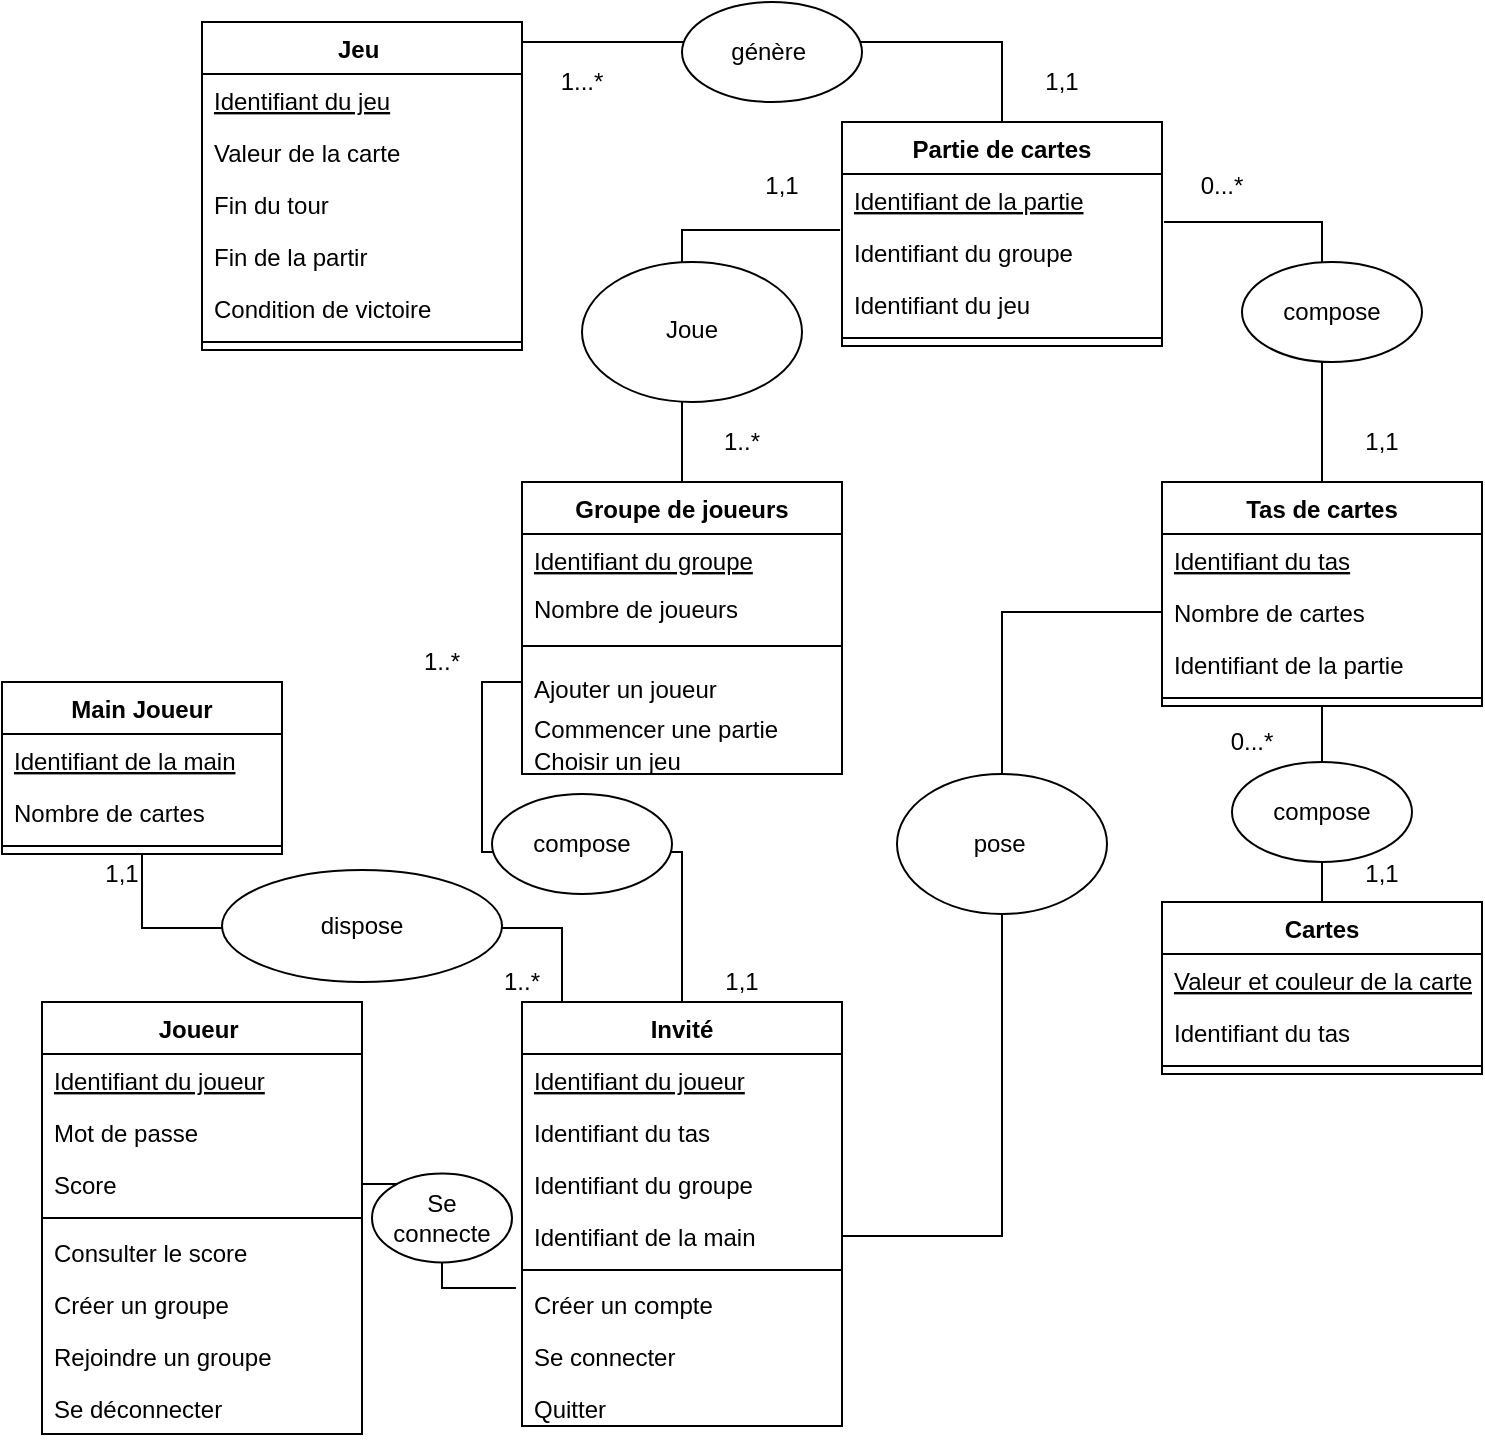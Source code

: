 <mxfile version="13.7.7" type="google"><diagram id="IZZcUBTdPEAsLyVhiu9o" name="Page-1"><mxGraphModel dx="1422" dy="790" grid="0" gridSize="10" guides="1" tooltips="1" connect="1" arrows="1" fold="1" page="1" pageScale="1" pageWidth="827" pageHeight="1169" background="#ffffff" math="0" shadow="0"><root><mxCell id="0"/><mxCell id="1" parent="0"/><mxCell id="pMFm4597X8_Z9436vxBB-1" style="edgeStyle=orthogonalEdgeStyle;rounded=0;orthogonalLoop=1;jettySize=auto;html=1;entryX=-0.006;entryY=0.077;entryDx=0;entryDy=0;entryPerimeter=0;endArrow=none;endFill=0;endSize=8;strokeWidth=1;" parent="1" source="pMFm4597X8_Z9436vxBB-17" target="pMFm4597X8_Z9436vxBB-14" edge="1"><mxGeometry relative="1" as="geometry"/></mxCell><mxCell id="pMFm4597X8_Z9436vxBB-2" style="edgeStyle=orthogonalEdgeStyle;rounded=0;orthogonalLoop=1;jettySize=auto;html=1;entryX=1.006;entryY=0.923;entryDx=0;entryDy=0;entryPerimeter=0;endArrow=none;endFill=0;endSize=8;strokeWidth=1;" parent="1" source="pMFm4597X8_Z9436vxBB-24" target="pMFm4597X8_Z9436vxBB-13" edge="1"><mxGeometry relative="1" as="geometry"/></mxCell><mxCell id="pMFm4597X8_Z9436vxBB-3" style="edgeStyle=orthogonalEdgeStyle;rounded=0;orthogonalLoop=1;jettySize=auto;html=1;exitX=0.5;exitY=0;exitDx=0;exitDy=0;entryX=0.5;entryY=1;entryDx=0;entryDy=0;endArrow=none;endFill=0;strokeWidth=1;endSize=8;" parent="1" source="pMFm4597X8_Z9436vxBB-29" target="pMFm4597X8_Z9436vxBB-24" edge="1"><mxGeometry relative="1" as="geometry"/></mxCell><mxCell id="pMFm4597X8_Z9436vxBB-4" style="edgeStyle=orthogonalEdgeStyle;rounded=0;orthogonalLoop=1;jettySize=auto;html=1;exitX=0.5;exitY=0;exitDx=0;exitDy=0;entryX=0;entryY=0.5;entryDx=0;entryDy=0;endArrow=none;endFill=0;endSize=9;strokeWidth=1;fontSize=21;" parent="1" source="pMFm4597X8_Z9436vxBB-49" target="pMFm4597X8_Z9436vxBB-21" edge="1"><mxGeometry relative="1" as="geometry"/></mxCell><mxCell id="pMFm4597X8_Z9436vxBB-5" style="edgeStyle=orthogonalEdgeStyle;rounded=0;orthogonalLoop=1;jettySize=auto;html=1;exitX=1;exitY=0.5;exitDx=0;exitDy=0;entryX=-0.019;entryY=0.192;entryDx=0;entryDy=0;entryPerimeter=0;endArrow=none;endFill=0;endSize=9;strokeWidth=1;fontSize=21;" parent="1" source="pMFm4597X8_Z9436vxBB-43" target="pMFm4597X8_Z9436vxBB-55" edge="1"><mxGeometry relative="1" as="geometry"/></mxCell><mxCell id="pMFm4597X8_Z9436vxBB-6" style="edgeStyle=orthogonalEdgeStyle;rounded=0;orthogonalLoop=1;jettySize=auto;html=1;exitX=1;exitY=0.5;exitDx=0;exitDy=0;entryX=0;entryY=0.5;entryDx=0;entryDy=0;endArrow=none;endFill=0;endSize=9;strokeWidth=1;fontSize=21;" parent="1" source="pMFm4597X8_Z9436vxBB-53" target="pMFm4597X8_Z9436vxBB-26" edge="1"><mxGeometry relative="1" as="geometry"/></mxCell><mxCell id="pMFm4597X8_Z9436vxBB-7" style="edgeStyle=orthogonalEdgeStyle;rounded=0;orthogonalLoop=1;jettySize=auto;html=1;exitX=0.5;exitY=1;exitDx=0;exitDy=0;entryX=0.125;entryY=0;entryDx=0;entryDy=0;entryPerimeter=0;endArrow=none;endFill=0;endSize=9;strokeWidth=1;fontSize=12;" parent="1" source="pMFm4597X8_Z9436vxBB-58" target="pMFm4597X8_Z9436vxBB-49" edge="1"><mxGeometry relative="1" as="geometry"/></mxCell><mxCell id="pMFm4597X8_Z9436vxBB-8" value="0...*" style="text;html=1;strokeColor=none;fillColor=none;align=center;verticalAlign=middle;whiteSpace=wrap;rounded=0;fontSize=12;" parent="1" vertex="1"><mxGeometry x="650" y="102" width="40" height="20" as="geometry"/></mxCell><mxCell id="pMFm4597X8_Z9436vxBB-9" value="1,1" style="text;html=1;strokeColor=none;fillColor=none;align=center;verticalAlign=middle;whiteSpace=wrap;rounded=0;fontSize=12;" parent="1" vertex="1"><mxGeometry x="730" y="230" width="40" height="20" as="geometry"/></mxCell><mxCell id="pMFm4597X8_Z9436vxBB-10" value="1,1" style="text;html=1;strokeColor=none;fillColor=none;align=center;verticalAlign=middle;whiteSpace=wrap;rounded=0;fontSize=12;" parent="1" vertex="1"><mxGeometry x="730" y="446" width="40" height="20" as="geometry"/></mxCell><mxCell id="pMFm4597X8_Z9436vxBB-11" value="0...*" style="text;html=1;strokeColor=none;fillColor=none;align=center;verticalAlign=middle;whiteSpace=wrap;rounded=0;fontSize=12;" parent="1" vertex="1"><mxGeometry x="650" y="380" width="70" height="20" as="geometry"/></mxCell><mxCell id="pMFm4597X8_Z9436vxBB-12" value="Partie de cartes" style="swimlane;fontStyle=1;align=center;verticalAlign=top;childLayout=stackLayout;horizontal=1;startSize=26;horizontalStack=0;resizeParent=1;resizeParentMax=0;resizeLast=0;collapsible=1;marginBottom=0;" parent="1" vertex="1"><mxGeometry x="480" y="80" width="160" height="112" as="geometry"/></mxCell><mxCell id="pMFm4597X8_Z9436vxBB-13" value="Identifiant de la partie" style="text;strokeColor=none;fillColor=none;align=left;verticalAlign=top;spacingLeft=4;spacingRight=4;overflow=hidden;rotatable=0;points=[[0,0.5],[1,0.5]];portConstraint=eastwest;fontStyle=4" parent="pMFm4597X8_Z9436vxBB-12" vertex="1"><mxGeometry y="26" width="160" height="26" as="geometry"/></mxCell><mxCell id="pMFm4597X8_Z9436vxBB-14" value="Identifiant du groupe" style="text;strokeColor=none;fillColor=none;align=left;verticalAlign=top;spacingLeft=4;spacingRight=4;overflow=hidden;rotatable=0;points=[[0,0.5],[1,0.5]];portConstraint=eastwest;" parent="pMFm4597X8_Z9436vxBB-12" vertex="1"><mxGeometry y="52" width="160" height="26" as="geometry"/></mxCell><mxCell id="pMFm4597X8_Z9436vxBB-15" value="Identifiant du jeu" style="text;strokeColor=none;fillColor=none;align=left;verticalAlign=top;spacingLeft=4;spacingRight=4;overflow=hidden;rotatable=0;points=[[0,0.5],[1,0.5]];portConstraint=eastwest;" parent="pMFm4597X8_Z9436vxBB-12" vertex="1"><mxGeometry y="78" width="160" height="26" as="geometry"/></mxCell><mxCell id="pMFm4597X8_Z9436vxBB-16" value="" style="line;strokeWidth=1;fillColor=none;align=left;verticalAlign=middle;spacingTop=-1;spacingLeft=3;spacingRight=3;rotatable=0;labelPosition=right;points=[];portConstraint=eastwest;" parent="pMFm4597X8_Z9436vxBB-12" vertex="1"><mxGeometry y="104" width="160" height="8" as="geometry"/></mxCell><mxCell id="pMFm4597X8_Z9436vxBB-17" value="Groupe de joueurs&#10;" style="swimlane;fontStyle=1;align=center;verticalAlign=top;childLayout=stackLayout;horizontal=1;startSize=26;horizontalStack=0;resizeParent=1;resizeParentMax=0;resizeLast=0;collapsible=1;marginBottom=0;" parent="1" vertex="1"><mxGeometry x="320" y="260" width="160" height="146" as="geometry"/></mxCell><mxCell id="pMFm4597X8_Z9436vxBB-18" value="Identifiant du groupe" style="text;strokeColor=none;fillColor=none;align=left;verticalAlign=top;spacingLeft=4;spacingRight=4;overflow=hidden;rotatable=0;points=[[0,0.5],[1,0.5]];portConstraint=eastwest;fontStyle=4" parent="pMFm4597X8_Z9436vxBB-17" vertex="1"><mxGeometry y="26" width="160" height="24" as="geometry"/></mxCell><mxCell id="pMFm4597X8_Z9436vxBB-19" value="Nombre de joueurs" style="text;strokeColor=none;fillColor=none;align=left;verticalAlign=top;spacingLeft=4;spacingRight=4;overflow=hidden;rotatable=0;points=[[0,0.5],[1,0.5]];portConstraint=eastwest;fontStyle=0" parent="pMFm4597X8_Z9436vxBB-17" vertex="1"><mxGeometry y="50" width="160" height="24" as="geometry"/></mxCell><mxCell id="pMFm4597X8_Z9436vxBB-20" value="" style="line;strokeWidth=1;fillColor=none;align=left;verticalAlign=middle;spacingTop=-1;spacingLeft=3;spacingRight=3;rotatable=0;labelPosition=right;points=[];portConstraint=eastwest;" parent="pMFm4597X8_Z9436vxBB-17" vertex="1"><mxGeometry y="74" width="160" height="16" as="geometry"/></mxCell><mxCell id="pMFm4597X8_Z9436vxBB-21" value="Ajouter un joueur" style="text;strokeColor=none;fillColor=none;align=left;verticalAlign=top;spacingLeft=4;spacingRight=4;overflow=hidden;rotatable=0;points=[[0,0.5],[1,0.5]];portConstraint=eastwest;" parent="pMFm4597X8_Z9436vxBB-17" vertex="1"><mxGeometry y="90" width="160" height="20" as="geometry"/></mxCell><mxCell id="pMFm4597X8_Z9436vxBB-22" value="Commencer une partie" style="text;strokeColor=none;fillColor=none;align=left;verticalAlign=top;spacingLeft=4;spacingRight=4;overflow=hidden;rotatable=0;points=[[0,0.5],[1,0.5]];portConstraint=eastwest;" parent="pMFm4597X8_Z9436vxBB-17" vertex="1"><mxGeometry y="110" width="160" height="16" as="geometry"/></mxCell><mxCell id="pMFm4597X8_Z9436vxBB-23" value="Choisir un jeu" style="text;strokeColor=none;fillColor=none;align=left;verticalAlign=top;spacingLeft=4;spacingRight=4;overflow=hidden;rotatable=0;points=[[0,0.5],[1,0.5]];portConstraint=eastwest;" parent="pMFm4597X8_Z9436vxBB-17" vertex="1"><mxGeometry y="126" width="160" height="20" as="geometry"/></mxCell><mxCell id="pMFm4597X8_Z9436vxBB-24" value="Tas de cartes" style="swimlane;fontStyle=1;align=center;verticalAlign=top;childLayout=stackLayout;horizontal=1;startSize=26;horizontalStack=0;resizeParent=1;resizeParentMax=0;resizeLast=0;collapsible=1;marginBottom=0;" parent="1" vertex="1"><mxGeometry x="640" y="260" width="160" height="112" as="geometry"/></mxCell><mxCell id="pMFm4597X8_Z9436vxBB-25" value="Identifiant du tas" style="text;strokeColor=none;fillColor=none;align=left;verticalAlign=top;spacingLeft=4;spacingRight=4;overflow=hidden;rotatable=0;points=[[0,0.5],[1,0.5]];portConstraint=eastwest;fontStyle=4" parent="pMFm4597X8_Z9436vxBB-24" vertex="1"><mxGeometry y="26" width="160" height="26" as="geometry"/></mxCell><mxCell id="pMFm4597X8_Z9436vxBB-26" value="Nombre de cartes" style="text;strokeColor=none;fillColor=none;align=left;verticalAlign=top;spacingLeft=4;spacingRight=4;overflow=hidden;rotatable=0;points=[[0,0.5],[1,0.5]];portConstraint=eastwest;" parent="pMFm4597X8_Z9436vxBB-24" vertex="1"><mxGeometry y="52" width="160" height="26" as="geometry"/></mxCell><mxCell id="pMFm4597X8_Z9436vxBB-27" value="Identifiant de la partie" style="text;strokeColor=none;fillColor=none;align=left;verticalAlign=top;spacingLeft=4;spacingRight=4;overflow=hidden;rotatable=0;points=[[0,0.5],[1,0.5]];portConstraint=eastwest;" parent="pMFm4597X8_Z9436vxBB-24" vertex="1"><mxGeometry y="78" width="160" height="26" as="geometry"/></mxCell><mxCell id="pMFm4597X8_Z9436vxBB-28" value="" style="line;strokeWidth=1;fillColor=none;align=left;verticalAlign=middle;spacingTop=-1;spacingLeft=3;spacingRight=3;rotatable=0;labelPosition=right;points=[];portConstraint=eastwest;" parent="pMFm4597X8_Z9436vxBB-24" vertex="1"><mxGeometry y="104" width="160" height="8" as="geometry"/></mxCell><mxCell id="pMFm4597X8_Z9436vxBB-29" value="Cartes" style="swimlane;fontStyle=1;align=center;verticalAlign=top;childLayout=stackLayout;horizontal=1;startSize=26;horizontalStack=0;resizeParent=1;resizeParentMax=0;resizeLast=0;collapsible=1;marginBottom=0;" parent="1" vertex="1"><mxGeometry x="640" y="470" width="160" height="86" as="geometry"/></mxCell><mxCell id="pMFm4597X8_Z9436vxBB-30" value="Valeur et couleur de la carte" style="text;strokeColor=none;fillColor=none;align=left;verticalAlign=top;spacingLeft=4;spacingRight=4;overflow=hidden;rotatable=0;points=[[0,0.5],[1,0.5]];portConstraint=eastwest;fontStyle=4" parent="pMFm4597X8_Z9436vxBB-29" vertex="1"><mxGeometry y="26" width="160" height="26" as="geometry"/></mxCell><mxCell id="pMFm4597X8_Z9436vxBB-31" value="Identifiant du tas" style="text;strokeColor=none;fillColor=none;align=left;verticalAlign=top;spacingLeft=4;spacingRight=4;overflow=hidden;rotatable=0;points=[[0,0.5],[1,0.5]];portConstraint=eastwest;fontStyle=0" parent="pMFm4597X8_Z9436vxBB-29" vertex="1"><mxGeometry y="52" width="160" height="26" as="geometry"/></mxCell><mxCell id="pMFm4597X8_Z9436vxBB-32" value="" style="line;strokeWidth=1;fillColor=none;align=left;verticalAlign=middle;spacingTop=-1;spacingLeft=3;spacingRight=3;rotatable=0;labelPosition=right;points=[];portConstraint=eastwest;" parent="pMFm4597X8_Z9436vxBB-29" vertex="1"><mxGeometry y="78" width="160" height="8" as="geometry"/></mxCell><mxCell id="pMFm4597X8_Z9436vxBB-33" value="Jeu " style="swimlane;fontStyle=1;align=center;verticalAlign=top;childLayout=stackLayout;horizontal=1;startSize=26;horizontalStack=0;resizeParent=1;resizeParentMax=0;resizeLast=0;collapsible=1;marginBottom=0;" parent="1" vertex="1"><mxGeometry x="160" y="30" width="160" height="164" as="geometry"/></mxCell><mxCell id="pMFm4597X8_Z9436vxBB-34" value="Identifiant du jeu" style="text;strokeColor=none;fillColor=none;align=left;verticalAlign=top;spacingLeft=4;spacingRight=4;overflow=hidden;rotatable=0;points=[[0,0.5],[1,0.5]];portConstraint=eastwest;fontStyle=4" parent="pMFm4597X8_Z9436vxBB-33" vertex="1"><mxGeometry y="26" width="160" height="26" as="geometry"/></mxCell><mxCell id="pMFm4597X8_Z9436vxBB-35" value="Valeur de la carte" style="text;strokeColor=none;fillColor=none;align=left;verticalAlign=top;spacingLeft=4;spacingRight=4;overflow=hidden;rotatable=0;points=[[0,0.5],[1,0.5]];portConstraint=eastwest;" parent="pMFm4597X8_Z9436vxBB-33" vertex="1"><mxGeometry y="52" width="160" height="26" as="geometry"/></mxCell><mxCell id="pMFm4597X8_Z9436vxBB-36" value="Fin du tour&#10;" style="text;strokeColor=none;fillColor=none;align=left;verticalAlign=top;spacingLeft=4;spacingRight=4;overflow=hidden;rotatable=0;points=[[0,0.5],[1,0.5]];portConstraint=eastwest;" parent="pMFm4597X8_Z9436vxBB-33" vertex="1"><mxGeometry y="78" width="160" height="26" as="geometry"/></mxCell><mxCell id="pMFm4597X8_Z9436vxBB-37" value="Fin de la partir" style="text;strokeColor=none;fillColor=none;align=left;verticalAlign=top;spacingLeft=4;spacingRight=4;overflow=hidden;rotatable=0;points=[[0,0.5],[1,0.5]];portConstraint=eastwest;" parent="pMFm4597X8_Z9436vxBB-33" vertex="1"><mxGeometry y="104" width="160" height="26" as="geometry"/></mxCell><mxCell id="pMFm4597X8_Z9436vxBB-38" value="Condition de victoire" style="text;strokeColor=none;fillColor=none;align=left;verticalAlign=top;spacingLeft=4;spacingRight=4;overflow=hidden;rotatable=0;points=[[0,0.5],[1,0.5]];portConstraint=eastwest;" parent="pMFm4597X8_Z9436vxBB-33" vertex="1"><mxGeometry y="130" width="160" height="26" as="geometry"/></mxCell><mxCell id="pMFm4597X8_Z9436vxBB-39" value="" style="line;strokeWidth=1;fillColor=none;align=left;verticalAlign=middle;spacingTop=-1;spacingLeft=3;spacingRight=3;rotatable=0;labelPosition=right;points=[];portConstraint=eastwest;" parent="pMFm4597X8_Z9436vxBB-33" vertex="1"><mxGeometry y="156" width="160" height="8" as="geometry"/></mxCell><mxCell id="pMFm4597X8_Z9436vxBB-40" value="Joueur " style="swimlane;fontStyle=1;align=center;verticalAlign=top;childLayout=stackLayout;horizontal=1;startSize=26;horizontalStack=0;resizeParent=1;resizeParentMax=0;resizeLast=0;collapsible=1;marginBottom=0;" parent="1" vertex="1"><mxGeometry x="80" y="520" width="160" height="216" as="geometry"/></mxCell><mxCell id="pMFm4597X8_Z9436vxBB-41" value="Identifiant du joueur" style="text;strokeColor=none;fillColor=none;align=left;verticalAlign=top;spacingLeft=4;spacingRight=4;overflow=hidden;rotatable=0;points=[[0,0.5],[1,0.5]];portConstraint=eastwest;fontStyle=4" parent="pMFm4597X8_Z9436vxBB-40" vertex="1"><mxGeometry y="26" width="160" height="26" as="geometry"/></mxCell><mxCell id="pMFm4597X8_Z9436vxBB-42" value="Mot de passe" style="text;strokeColor=none;fillColor=none;align=left;verticalAlign=top;spacingLeft=4;spacingRight=4;overflow=hidden;rotatable=0;points=[[0,0.5],[1,0.5]];portConstraint=eastwest;" parent="pMFm4597X8_Z9436vxBB-40" vertex="1"><mxGeometry y="52" width="160" height="26" as="geometry"/></mxCell><mxCell id="pMFm4597X8_Z9436vxBB-43" value="Score" style="text;strokeColor=none;fillColor=none;align=left;verticalAlign=top;spacingLeft=4;spacingRight=4;overflow=hidden;rotatable=0;points=[[0,0.5],[1,0.5]];portConstraint=eastwest;" parent="pMFm4597X8_Z9436vxBB-40" vertex="1"><mxGeometry y="78" width="160" height="26" as="geometry"/></mxCell><mxCell id="pMFm4597X8_Z9436vxBB-44" value="" style="line;strokeWidth=1;fillColor=none;align=left;verticalAlign=middle;spacingTop=-1;spacingLeft=3;spacingRight=3;rotatable=0;labelPosition=right;points=[];portConstraint=eastwest;" parent="pMFm4597X8_Z9436vxBB-40" vertex="1"><mxGeometry y="104" width="160" height="8" as="geometry"/></mxCell><mxCell id="pMFm4597X8_Z9436vxBB-45" value="Consulter le score" style="text;strokeColor=none;fillColor=none;align=left;verticalAlign=top;spacingLeft=4;spacingRight=4;overflow=hidden;rotatable=0;points=[[0,0.5],[1,0.5]];portConstraint=eastwest;" parent="pMFm4597X8_Z9436vxBB-40" vertex="1"><mxGeometry y="112" width="160" height="26" as="geometry"/></mxCell><mxCell id="pMFm4597X8_Z9436vxBB-46" value="Créer un groupe" style="text;strokeColor=none;fillColor=none;align=left;verticalAlign=top;spacingLeft=4;spacingRight=4;overflow=hidden;rotatable=0;points=[[0,0.5],[1,0.5]];portConstraint=eastwest;" parent="pMFm4597X8_Z9436vxBB-40" vertex="1"><mxGeometry y="138" width="160" height="26" as="geometry"/></mxCell><mxCell id="pMFm4597X8_Z9436vxBB-47" value="Rejoindre un groupe" style="text;strokeColor=none;fillColor=none;align=left;verticalAlign=top;spacingLeft=4;spacingRight=4;overflow=hidden;rotatable=0;points=[[0,0.5],[1,0.5]];portConstraint=eastwest;" parent="pMFm4597X8_Z9436vxBB-40" vertex="1"><mxGeometry y="164" width="160" height="26" as="geometry"/></mxCell><mxCell id="pMFm4597X8_Z9436vxBB-48" value="Se déconnecter" style="text;strokeColor=none;fillColor=none;align=left;verticalAlign=top;spacingLeft=4;spacingRight=4;overflow=hidden;rotatable=0;points=[[0,0.5],[1,0.5]];portConstraint=eastwest;" parent="pMFm4597X8_Z9436vxBB-40" vertex="1"><mxGeometry y="190" width="160" height="26" as="geometry"/></mxCell><mxCell id="pMFm4597X8_Z9436vxBB-49" value="Invité" style="swimlane;fontStyle=1;align=center;verticalAlign=top;childLayout=stackLayout;horizontal=1;startSize=26;horizontalStack=0;resizeParent=1;resizeParentMax=0;resizeLast=0;collapsible=1;marginBottom=0;" parent="1" vertex="1"><mxGeometry x="320" y="520" width="160" height="212" as="geometry"/></mxCell><mxCell id="pMFm4597X8_Z9436vxBB-50" value="Identifiant du joueur" style="text;strokeColor=none;fillColor=none;align=left;verticalAlign=top;spacingLeft=4;spacingRight=4;overflow=hidden;rotatable=0;points=[[0,0.5],[1,0.5]];portConstraint=eastwest;fontStyle=4" parent="pMFm4597X8_Z9436vxBB-49" vertex="1"><mxGeometry y="26" width="160" height="26" as="geometry"/></mxCell><mxCell id="pMFm4597X8_Z9436vxBB-51" value="Identifiant du tas" style="text;strokeColor=none;fillColor=none;align=left;verticalAlign=top;spacingLeft=4;spacingRight=4;overflow=hidden;rotatable=0;points=[[0,0.5],[1,0.5]];portConstraint=eastwest;fontStyle=0;fontSize=12;" parent="pMFm4597X8_Z9436vxBB-49" vertex="1"><mxGeometry y="52" width="160" height="26" as="geometry"/></mxCell><mxCell id="pMFm4597X8_Z9436vxBB-52" value="Identifiant du groupe" style="text;strokeColor=none;fillColor=none;align=left;verticalAlign=top;spacingLeft=4;spacingRight=4;overflow=hidden;rotatable=0;points=[[0,0.5],[1,0.5]];portConstraint=eastwest;fontStyle=0;fontSize=12;" parent="pMFm4597X8_Z9436vxBB-49" vertex="1"><mxGeometry y="78" width="160" height="26" as="geometry"/></mxCell><mxCell id="pMFm4597X8_Z9436vxBB-53" value="Identifiant de la main" style="text;strokeColor=none;fillColor=none;align=left;verticalAlign=top;spacingLeft=4;spacingRight=4;overflow=hidden;rotatable=0;points=[[0,0.5],[1,0.5]];portConstraint=eastwest;fontStyle=0" parent="pMFm4597X8_Z9436vxBB-49" vertex="1"><mxGeometry y="104" width="160" height="26" as="geometry"/></mxCell><mxCell id="pMFm4597X8_Z9436vxBB-54" value="" style="line;strokeWidth=1;fillColor=none;align=left;verticalAlign=middle;spacingTop=-1;spacingLeft=3;spacingRight=3;rotatable=0;labelPosition=right;points=[];portConstraint=eastwest;" parent="pMFm4597X8_Z9436vxBB-49" vertex="1"><mxGeometry y="130" width="160" height="8" as="geometry"/></mxCell><mxCell id="pMFm4597X8_Z9436vxBB-55" value="Créer un compte" style="text;strokeColor=none;fillColor=none;align=left;verticalAlign=top;spacingLeft=4;spacingRight=4;overflow=hidden;rotatable=0;points=[[0,0.5],[1,0.5]];portConstraint=eastwest;" parent="pMFm4597X8_Z9436vxBB-49" vertex="1"><mxGeometry y="138" width="160" height="26" as="geometry"/></mxCell><mxCell id="pMFm4597X8_Z9436vxBB-56" value="Se connecter" style="text;strokeColor=none;fillColor=none;align=left;verticalAlign=top;spacingLeft=4;spacingRight=4;overflow=hidden;rotatable=0;points=[[0,0.5],[1,0.5]];portConstraint=eastwest;" parent="pMFm4597X8_Z9436vxBB-49" vertex="1"><mxGeometry y="164" width="160" height="26" as="geometry"/></mxCell><mxCell id="pMFm4597X8_Z9436vxBB-57" value="Quitter" style="text;strokeColor=none;fillColor=none;align=left;verticalAlign=top;spacingLeft=4;spacingRight=4;overflow=hidden;rotatable=0;points=[[0,0.5],[1,0.5]];portConstraint=eastwest;" parent="pMFm4597X8_Z9436vxBB-49" vertex="1"><mxGeometry y="190" width="160" height="22" as="geometry"/></mxCell><mxCell id="pMFm4597X8_Z9436vxBB-58" value="Main Joueur" style="swimlane;fontStyle=1;align=center;verticalAlign=top;childLayout=stackLayout;horizontal=1;startSize=26;horizontalStack=0;resizeParent=1;resizeParentMax=0;resizeLast=0;collapsible=1;marginBottom=0;fontSize=12;" parent="1" vertex="1"><mxGeometry x="60" y="360" width="140" height="86" as="geometry"/></mxCell><mxCell id="pMFm4597X8_Z9436vxBB-59" value="Identifiant de la main" style="text;strokeColor=none;fillColor=none;align=left;verticalAlign=top;spacingLeft=4;spacingRight=4;overflow=hidden;rotatable=0;points=[[0,0.5],[1,0.5]];portConstraint=eastwest;fontStyle=4;fontSize=12;" parent="pMFm4597X8_Z9436vxBB-58" vertex="1"><mxGeometry y="26" width="140" height="26" as="geometry"/></mxCell><mxCell id="pMFm4597X8_Z9436vxBB-60" value="Nombre de cartes" style="text;strokeColor=none;fillColor=none;align=left;verticalAlign=top;spacingLeft=4;spacingRight=4;overflow=hidden;rotatable=0;points=[[0,0.5],[1,0.5]];portConstraint=eastwest;fontStyle=0;fontSize=12;" parent="pMFm4597X8_Z9436vxBB-58" vertex="1"><mxGeometry y="52" width="140" height="26" as="geometry"/></mxCell><mxCell id="pMFm4597X8_Z9436vxBB-61" value="" style="line;strokeWidth=1;fillColor=none;align=left;verticalAlign=middle;spacingTop=-1;spacingLeft=3;spacingRight=3;rotatable=0;labelPosition=right;points=[];portConstraint=eastwest;" parent="pMFm4597X8_Z9436vxBB-58" vertex="1"><mxGeometry y="78" width="140" height="8" as="geometry"/></mxCell><mxCell id="pMFm4597X8_Z9436vxBB-62" value="1..*" style="text;html=1;strokeColor=none;fillColor=none;align=center;verticalAlign=middle;whiteSpace=wrap;rounded=0;fontSize=12;" parent="1" vertex="1"><mxGeometry x="410" y="230" width="40" height="20" as="geometry"/></mxCell><mxCell id="pMFm4597X8_Z9436vxBB-63" value="1,1" style="text;html=1;strokeColor=none;fillColor=none;align=center;verticalAlign=middle;whiteSpace=wrap;rounded=0;fontSize=12;" parent="1" vertex="1"><mxGeometry x="430" y="102" width="40" height="20" as="geometry"/></mxCell><mxCell id="pMFm4597X8_Z9436vxBB-64" value="1..*" style="text;html=1;strokeColor=none;fillColor=none;align=center;verticalAlign=middle;whiteSpace=wrap;rounded=0;fontSize=12;" parent="1" vertex="1"><mxGeometry x="260" y="340" width="40" height="20" as="geometry"/></mxCell><mxCell id="pMFm4597X8_Z9436vxBB-65" value="1,1" style="text;html=1;strokeColor=none;fillColor=none;align=center;verticalAlign=middle;whiteSpace=wrap;rounded=0;fontSize=12;" parent="1" vertex="1"><mxGeometry x="410" y="500" width="40" height="20" as="geometry"/></mxCell><mxCell id="pMFm4597X8_Z9436vxBB-66" value="1,1" style="text;html=1;strokeColor=none;fillColor=none;align=center;verticalAlign=middle;whiteSpace=wrap;rounded=0;fontSize=12;" parent="1" vertex="1"><mxGeometry x="100" y="446" width="40" height="20" as="geometry"/></mxCell><mxCell id="pMFm4597X8_Z9436vxBB-67" value="1..*" style="text;html=1;strokeColor=none;fillColor=none;align=center;verticalAlign=middle;whiteSpace=wrap;rounded=0;fontSize=12;" parent="1" vertex="1"><mxGeometry x="300" y="500" width="40" height="20" as="geometry"/></mxCell><mxCell id="pMFm4597X8_Z9436vxBB-68" value="1...*" style="text;html=1;strokeColor=none;fillColor=none;align=center;verticalAlign=middle;whiteSpace=wrap;rounded=0;fontSize=12;" parent="1" vertex="1"><mxGeometry x="330" y="50" width="40" height="20" as="geometry"/></mxCell><mxCell id="pMFm4597X8_Z9436vxBB-69" style="edgeStyle=orthogonalEdgeStyle;rounded=0;orthogonalLoop=1;jettySize=auto;html=1;exitX=1;exitY=0.5;exitDx=0;exitDy=0;entryX=0.5;entryY=0;entryDx=0;entryDy=0;endArrow=none;endFill=0;" parent="1" source="pMFm4597X8_Z9436vxBB-34" target="pMFm4597X8_Z9436vxBB-12" edge="1"><mxGeometry relative="1" as="geometry"><Array as="points"><mxPoint x="320" y="40"/><mxPoint x="560" y="40"/></Array></mxGeometry></mxCell><mxCell id="pMFm4597X8_Z9436vxBB-70" value="1,1" style="text;html=1;strokeColor=none;fillColor=none;align=center;verticalAlign=middle;whiteSpace=wrap;rounded=0;fontSize=12;" parent="1" vertex="1"><mxGeometry x="570" y="50" width="40" height="20" as="geometry"/></mxCell><mxCell id="pMFm4597X8_Z9436vxBB-71" value="Joue" style="text;html=1;strokeColor=none;fillColor=none;align=center;verticalAlign=middle;whiteSpace=wrap;rounded=0;" parent="1" vertex="1"><mxGeometry x="400" y="200" width="40" height="20" as="geometry"/></mxCell><mxCell id="pMFm4597X8_Z9436vxBB-73" value="" style="ellipse;whiteSpace=wrap;html=1;" parent="1" vertex="1"><mxGeometry x="350" y="150" width="110" height="70" as="geometry"/></mxCell><mxCell id="pMFm4597X8_Z9436vxBB-74" value="Joue" style="text;html=1;strokeColor=none;fillColor=none;align=center;verticalAlign=middle;whiteSpace=wrap;rounded=0;" parent="1" vertex="1"><mxGeometry x="385" y="174" width="40" height="20" as="geometry"/></mxCell><mxCell id="pMFm4597X8_Z9436vxBB-75" value="dispose" style="ellipse;whiteSpace=wrap;html=1;" parent="1" vertex="1"><mxGeometry x="170" y="454" width="140" height="56" as="geometry"/></mxCell><mxCell id="pMFm4597X8_Z9436vxBB-76" value="" style="ellipse;whiteSpace=wrap;html=1;" parent="1" vertex="1"><mxGeometry x="245" y="605.75" width="70" height="44.5" as="geometry"/></mxCell><mxCell id="pMFm4597X8_Z9436vxBB-77" value="compose" style="ellipse;whiteSpace=wrap;html=1;" parent="1" vertex="1"><mxGeometry x="680" y="150" width="90" height="50" as="geometry"/></mxCell><mxCell id="pMFm4597X8_Z9436vxBB-78" value="génère&amp;nbsp;" style="ellipse;whiteSpace=wrap;html=1;" parent="1" vertex="1"><mxGeometry x="400" y="20" width="90" height="50" as="geometry"/></mxCell><mxCell id="pMFm4597X8_Z9436vxBB-79" value="pose&amp;nbsp;" style="ellipse;whiteSpace=wrap;html=1;" parent="1" vertex="1"><mxGeometry x="507.5" y="406" width="105" height="70" as="geometry"/></mxCell><mxCell id="pMFm4597X8_Z9436vxBB-80" value="compose" style="ellipse;whiteSpace=wrap;html=1;" parent="1" vertex="1"><mxGeometry x="675" y="400" width="90" height="50" as="geometry"/></mxCell><mxCell id="pMFm4597X8_Z9436vxBB-81" value="compose" style="ellipse;whiteSpace=wrap;html=1;" parent="1" vertex="1"><mxGeometry x="305" y="416" width="90" height="50" as="geometry"/></mxCell><mxCell id="pMFm4597X8_Z9436vxBB-84" value="Se connecte" style="text;html=1;strokeColor=none;fillColor=none;align=center;verticalAlign=middle;whiteSpace=wrap;rounded=0;" parent="1" vertex="1"><mxGeometry x="260" y="618" width="40" height="20" as="geometry"/></mxCell></root></mxGraphModel></diagram></mxfile>